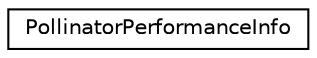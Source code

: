 digraph "Graphical Class Hierarchy"
{
 // LATEX_PDF_SIZE
  edge [fontname="Helvetica",fontsize="10",labelfontname="Helvetica",labelfontsize="10"];
  node [fontname="Helvetica",fontsize="10",shape=record];
  rankdir="LR";
  Node0 [label="PollinatorPerformanceInfo",height=0.2,width=0.4,color="black", fillcolor="white", style="filled",URL="$structPollinatorPerformanceInfo.html",tooltip=" "];
}
